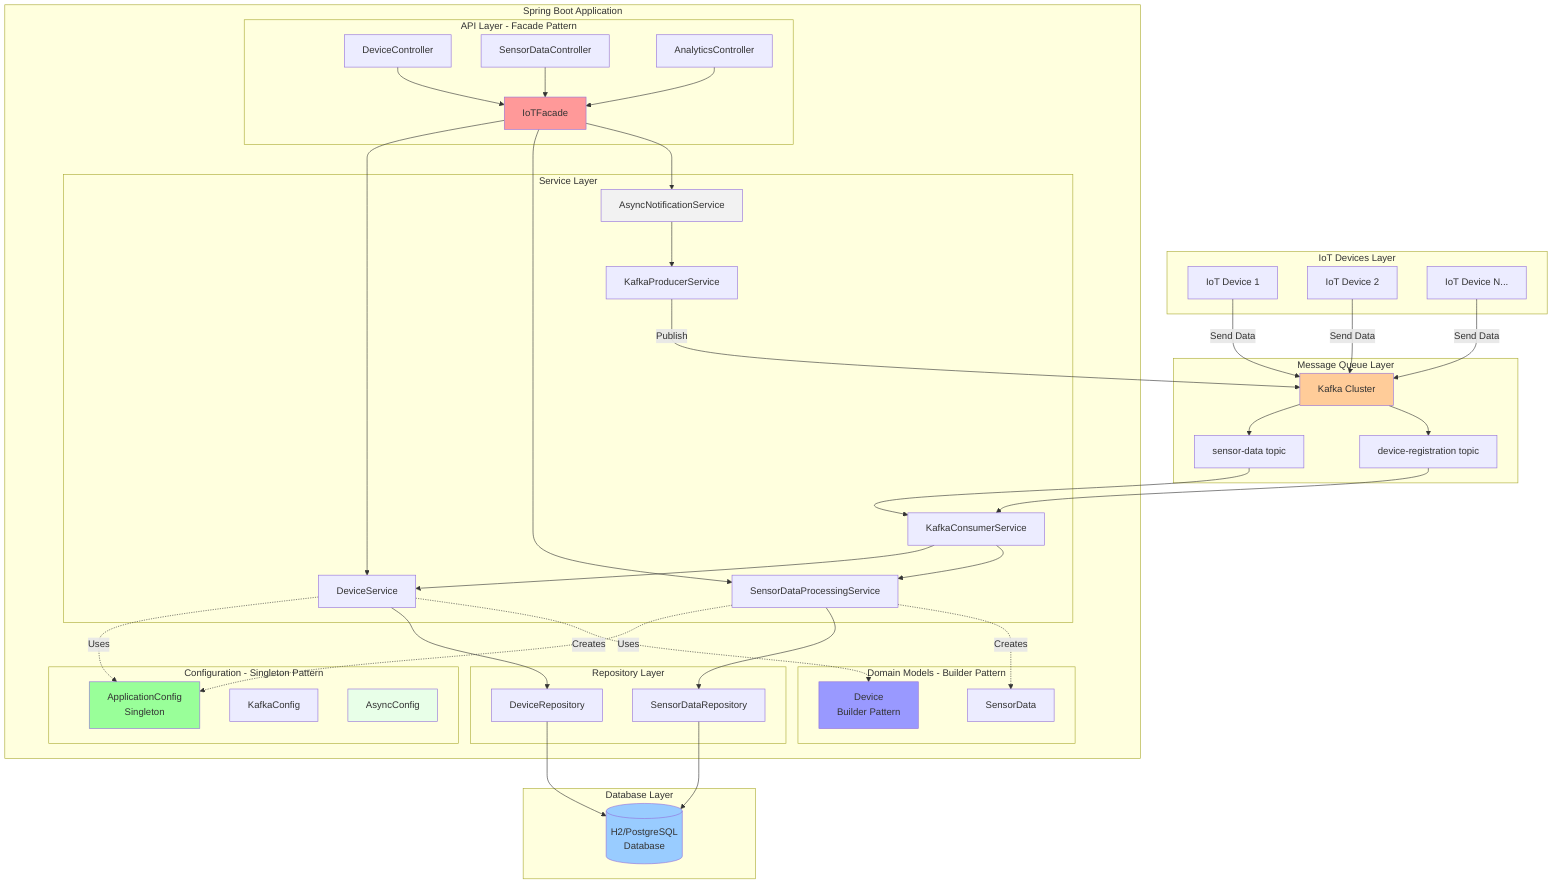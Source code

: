 graph TB
    subgraph "IoT Devices Layer"
        D1[IoT Device 1]
        D2[IoT Device 2]
        D3[IoT Device N...]
    end

    subgraph "Message Queue Layer"
        K[Kafka Cluster]
        T1[sensor-data topic]
        T2[device-registration topic]
    end

    subgraph "Spring Boot Application"
        subgraph "API Layer - Facade Pattern"
            FC[IoTFacade]
            C1[DeviceController]
            C2[SensorDataController]
            C3[AnalyticsController]
        end

        subgraph "Service Layer"
            DS[DeviceService]
            SDP[SensorDataProcessingService]
            ANS[AsyncNotificationService]
            KP[KafkaProducerService]
            KC[KafkaConsumerService]
        end

        subgraph "Configuration - Singleton Pattern"
            AC[ApplicationConfig<br/>Singleton]
            KFC[KafkaConfig]
            ASC[AsyncConfig]
        end

        subgraph "Repository Layer"
            DR[DeviceRepository]
            SDR[SensorDataRepository]
        end

        subgraph "Domain Models - Builder Pattern"
            DM[Device<br/>Builder Pattern]
            SD[SensorData]
        end
    end

    subgraph "Database Layer"
        DB[(H2/PostgreSQL<br/>Database)]
    end

    %% Device to Kafka
    D1 -->|Send Data| K
    D2 -->|Send Data| K
    D3 -->|Send Data| K

    %% Kafka Topics
    K --> T1
    K --> T2

    %% API to Facade
    C1 --> FC
    C2 --> FC
    C3 --> FC

    %% Facade to Services
    FC --> DS
    FC --> SDP
    FC --> ANS

    %% Kafka Consumer
    T1 --> KC
    T2 --> KC
    KC --> DS
    KC --> SDP

    %% Services to Config
    SDP -.->|Uses| AC
    DS -.->|Uses| AC

    %% Kafka Producer via Async Notification Service
    ANS --> KP
    KP -->|Publish| K
    
    %% Services to Repositories
    DS --> DR
    SDP --> SDR

    %% Repositories to Database
    DR --> DB
    SDR --> DB

    %% Domain Models
    DS -.->|Creates| DM
    SDP -.->|Creates| SD

    style FC fill:#ff9999
    style AC fill:#99ff99
    style DM fill:#9999ff
    style K fill:#ffcc99
    style DB fill:#99ccff
    style ANS fill:#f2f2f2
    style ASC fill:#e8ffe8